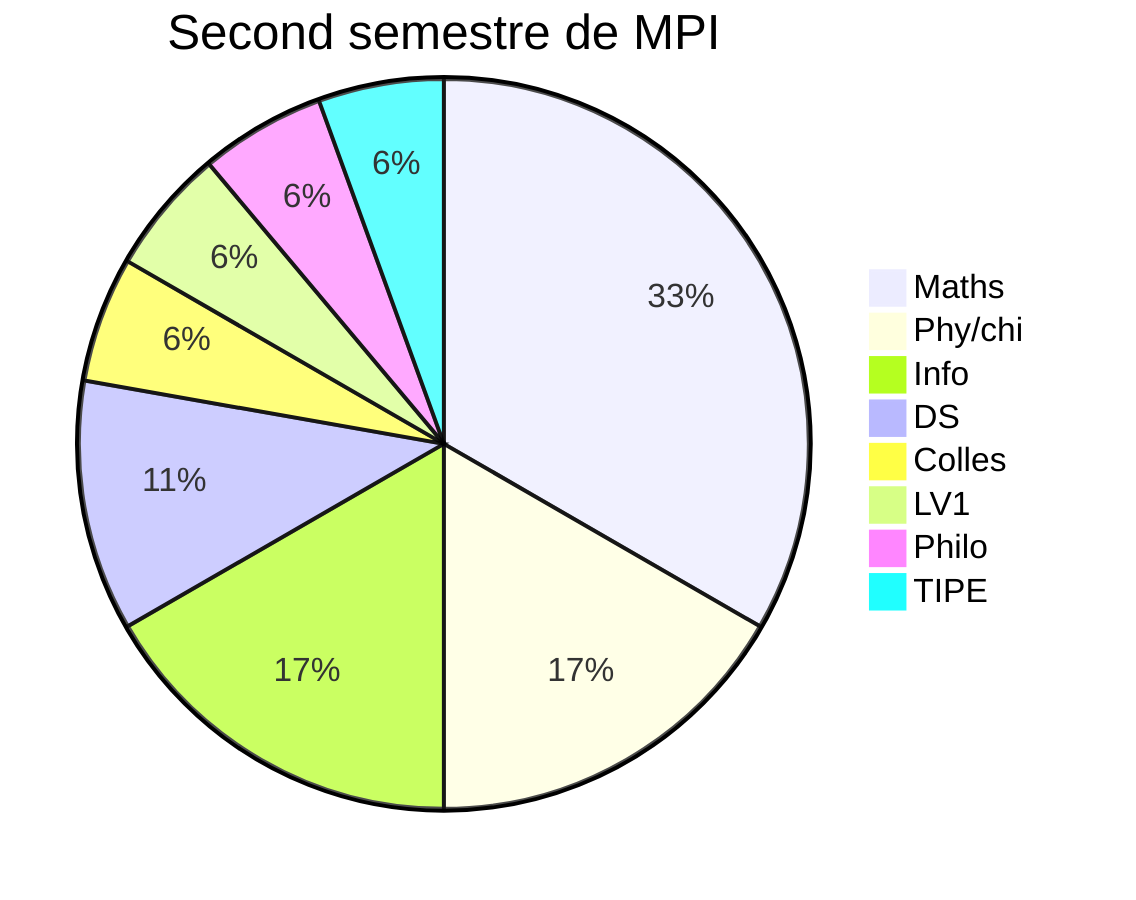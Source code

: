 pie
    title Second semestre de MPI
    "Maths" : 12
    "Phy/chi" : 6
    "Info" : 6
    "DS" : 4
    "Colles" : 2
    "LV1" : 2
    "Philo" : 2
    "TIPE" : 2